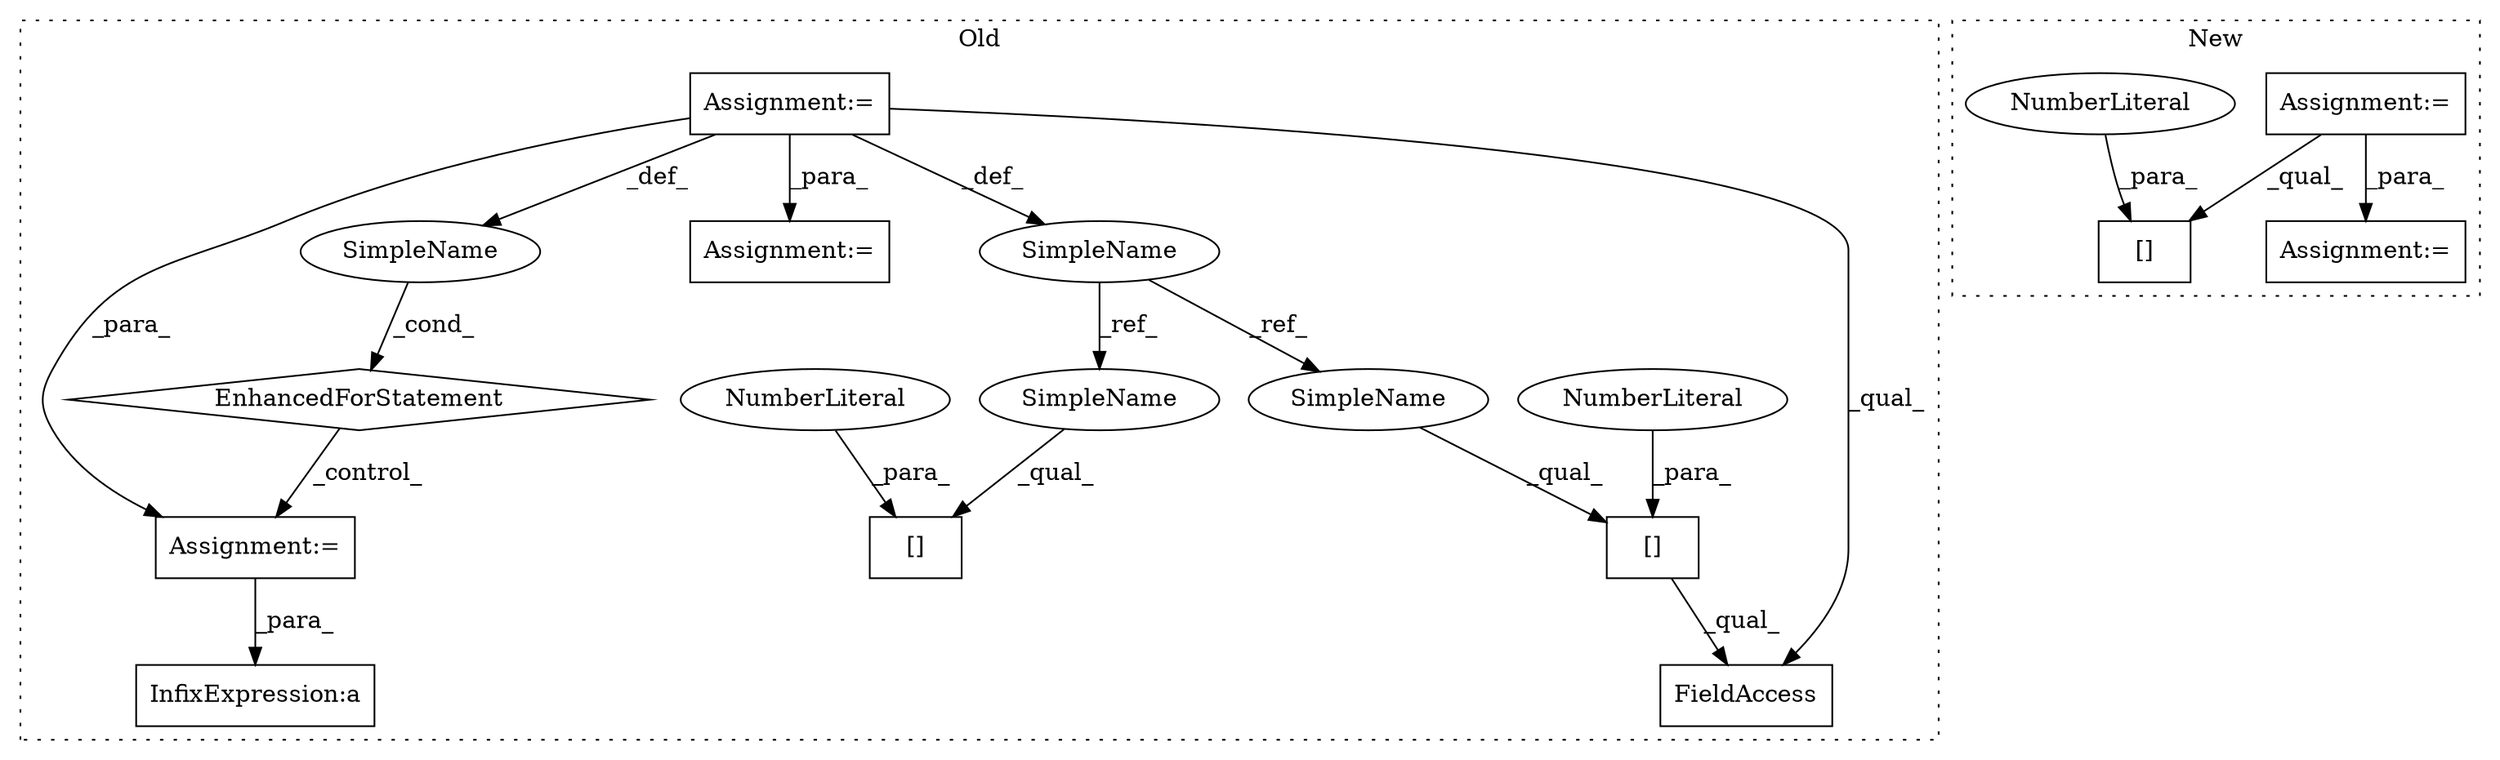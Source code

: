 digraph G {
subgraph cluster0 {
1 [label="EnhancedForStatement" a="70" s="6237,6326" l="53,2" shape="diamond"];
3 [label="Assignment:=" a="7" s="5972" l="1" shape="box"];
4 [label="Assignment:=" a="7" s="6344" l="1" shape="box"];
5 [label="SimpleName" a="42" s="6294" l="7" shape="ellipse"];
8 [label="[]" a="2" s="6130,6140" l="9,1" shape="box"];
9 [label="NumberLiteral" a="34" s="6139" l="1" shape="ellipse"];
10 [label="[]" a="2" s="6194,6204" l="9,1" shape="box"];
12 [label="Assignment:=" a="7" s="6159" l="1" shape="box"];
13 [label="SimpleName" a="42" s="5964" l="8" shape="ellipse"];
14 [label="NumberLiteral" a="34" s="6203" l="1" shape="ellipse"];
15 [label="FieldAccess" a="22" s="6194" l="13" shape="box"];
16 [label="InfixExpression:a" a="27" s="6556" l="3" shape="box"];
17 [label="SimpleName" a="42" s="6194" l="8" shape="ellipse"];
18 [label="SimpleName" a="42" s="6130" l="8" shape="ellipse"];
label = "Old";
style="dotted";
}
subgraph cluster1 {
2 [label="[]" a="2" s="2572,2584" l="11,1" shape="box"];
6 [label="Assignment:=" a="7" s="2644" l="40" shape="box"];
7 [label="Assignment:=" a="7" s="2526" l="1" shape="box"];
11 [label="NumberLiteral" a="34" s="2583" l="1" shape="ellipse"];
label = "New";
style="dotted";
}
1 -> 4 [label="_control_"];
3 -> 12 [label="_para_"];
3 -> 13 [label="_def_"];
3 -> 4 [label="_para_"];
3 -> 5 [label="_def_"];
3 -> 15 [label="_qual_"];
4 -> 16 [label="_para_"];
5 -> 1 [label="_cond_"];
6 -> 7 [label="_para_"];
6 -> 2 [label="_qual_"];
9 -> 8 [label="_para_"];
10 -> 15 [label="_qual_"];
11 -> 2 [label="_para_"];
13 -> 18 [label="_ref_"];
13 -> 17 [label="_ref_"];
14 -> 10 [label="_para_"];
17 -> 10 [label="_qual_"];
18 -> 8 [label="_qual_"];
}